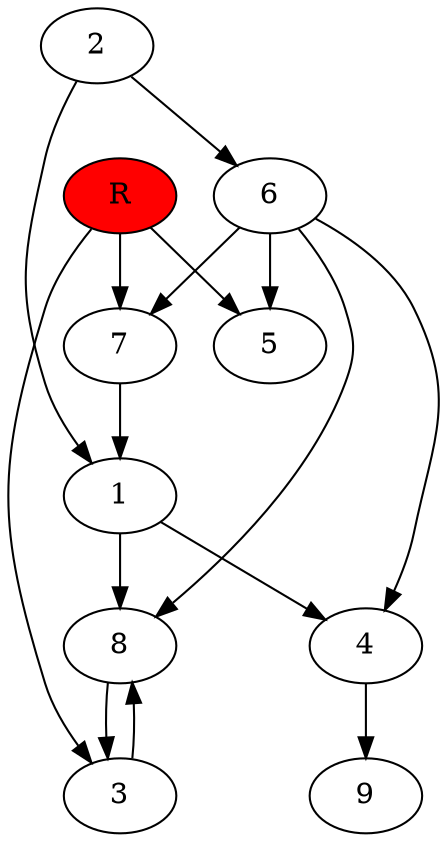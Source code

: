 digraph prb41445 {
	1
	2
	3
	4
	5
	6
	7
	8
	R [fillcolor="#ff0000" style=filled]
	1 -> 4
	1 -> 8
	2 -> 1
	2 -> 6
	3 -> 8
	4 -> 9
	6 -> 4
	6 -> 5
	6 -> 7
	6 -> 8
	7 -> 1
	8 -> 3
	R -> 3
	R -> 5
	R -> 7
}
